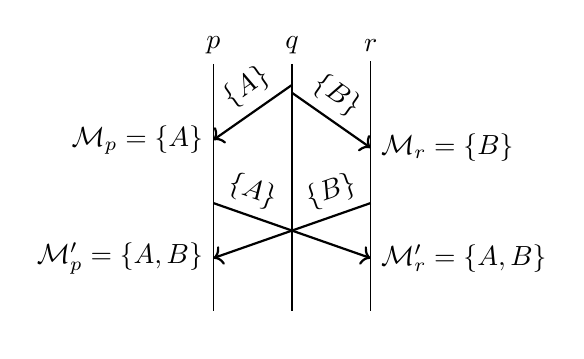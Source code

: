 \begin{tikzpicture}

% Space between timelines
\def\width{1}
% Message delay
\def\delay{0.7}

% Timelimes
\node (p-start) at (0, 0.5) {$p$};
\node (p-end)   at (0, -3) {};
\node (q-start) at (\width, 0.5) {$q$};
\node (q-end)   at (\width, -3) {};
\node (r-start) at (\width*2, 0.5) {$r$};
\node (r-end)   at (\width*2, -3) {};
\draw (p-start) -- (p-end);
\draw (q-start) -- (q-end);
\draw (r-start) -- (r-end);

% Messages
\draw[thick,->] (\width, 0) to node [above,pos=0.4,sloped] {$\{A\}$} (0, -\delay) node [left] {$\mathcal{M}_p = \{A\}$};

\draw[thick,->] (\width, -0.1) to node [above,pos=0.4,sloped] {$\{B\}$} (\width*2, -\delay-0.1) node [right] {$\mathcal{M}_r = \{B\}$};

\draw[thick,->] (0, -1.5) to node [above,pos=0.2,sloped] {$\{A\}$} (\width*2, -1.5-\delay) node [right] {$\mathcal{M}_r' = \{A,B\}$};

\draw[thick,->] (\width*2, -1.5) to node [above,pos=0.2,sloped] {$\{B\}$} (0, -1.5-\delay) node [left] {$\mathcal{M}_p' = \{A,B\}$};

\end{tikzpicture}

% \begin{tikzpicture}
% % Timelimes
% \node (p-start) at (0, 0.5) {$p$};
% \node (p-end)   at (0, -3.4) {};
% \node (q-start) at (2, 0.5) {$q$};
% \node (q-end)   at (2, -3.4) {};
% \node (r-start) at (4, 0.5) {$r$};
% \node (r-end)   at (4, -3.4) {};
% \draw (p-start) -- (p-end);
% \draw (q-start) -- (q-end);
% \draw (r-start) -- (r-end);

% % Messages
% \draw[thick,->] (2, 0) to node [above] {$\{A\}$} (0, -1.2) node [left] {$\mathcal{M}_p = \{A\}$};

% \draw[thick,->] (2, -0.1) to node [above] {$\{B\}$} (4, -1.3) node [right] {$\mathcal{M}_r = \{B\}$};

% \draw[thick,->] (0, -1.7) to node [above,pos=0.25] {$\{A\}$} (4, -2.9) node [right] {$\mathcal{M}_r' = \{A,B\}$};

% \draw[thick,->] (4, -1.7) to node [above,pos=0.25] {$\{B\}$} (0, -2.9) node [left] {$\mathcal{M}_p' = \{A,B\}$};

% \end{tikzpicture}
